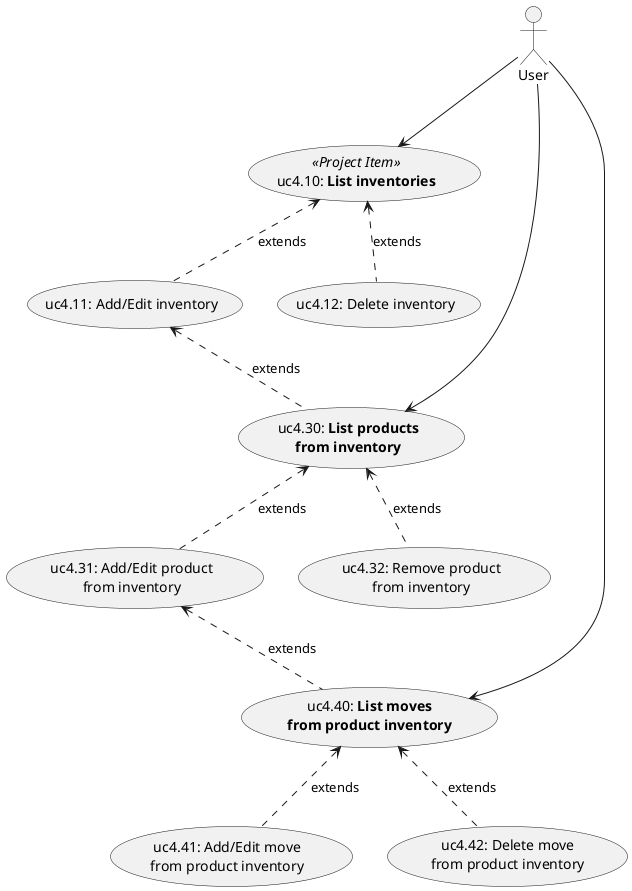 
@startuml uc4_inventory.png

   ' Manage inventories
   ' ------------------

   'left to right direction
   actor "User" as User


   ' Inventories
   (uc4.10: <b>List inventories</b>)   as (uc4.10) << Project Item >>
   (uc4.11: Add/Edit inventory) as (uc4.11)
   (uc4.12: Delete inventory)   as (uc4.12)
   (uc4.10) <.. (uc4.11) : extends
   (uc4.10) <.. (uc4.12) : extends

   ' Inventory Products
   (uc4.30: <b>List products</b>\n<b>from inventory</b>)    as (uc4.30)
   (uc4.31: Add/Edit product\nfrom inventory) as (uc4.31)
   (uc4.32: Remove product\nfrom inventory)   as (uc4.32)
   (uc4.30) <.. (uc4.31) : extends
   (uc4.30) <.. (uc4.32) : extends

   ' Moves
   (uc4.40: <b>List moves</b>\n<b>from product inventory</b>)     as (uc4.40)
   (uc4.41: Add/Edit move\nfrom product inventory)  as (uc4.41)
   (uc4.42: Delete move\nfrom product inventory) as (uc4.42)
   (uc4.40) <.. (uc4.41) : extends
   (uc4.40) <.. (uc4.42) : extends

   ' Associations
   ' ------------

   User --> (uc4.10)
   User --> (uc4.30)
   User --> (uc4.40)

   (uc4.11) <.. (uc4.30) : extends
   (uc4.31) <.. (uc4.40) : extends
   

@enduml
